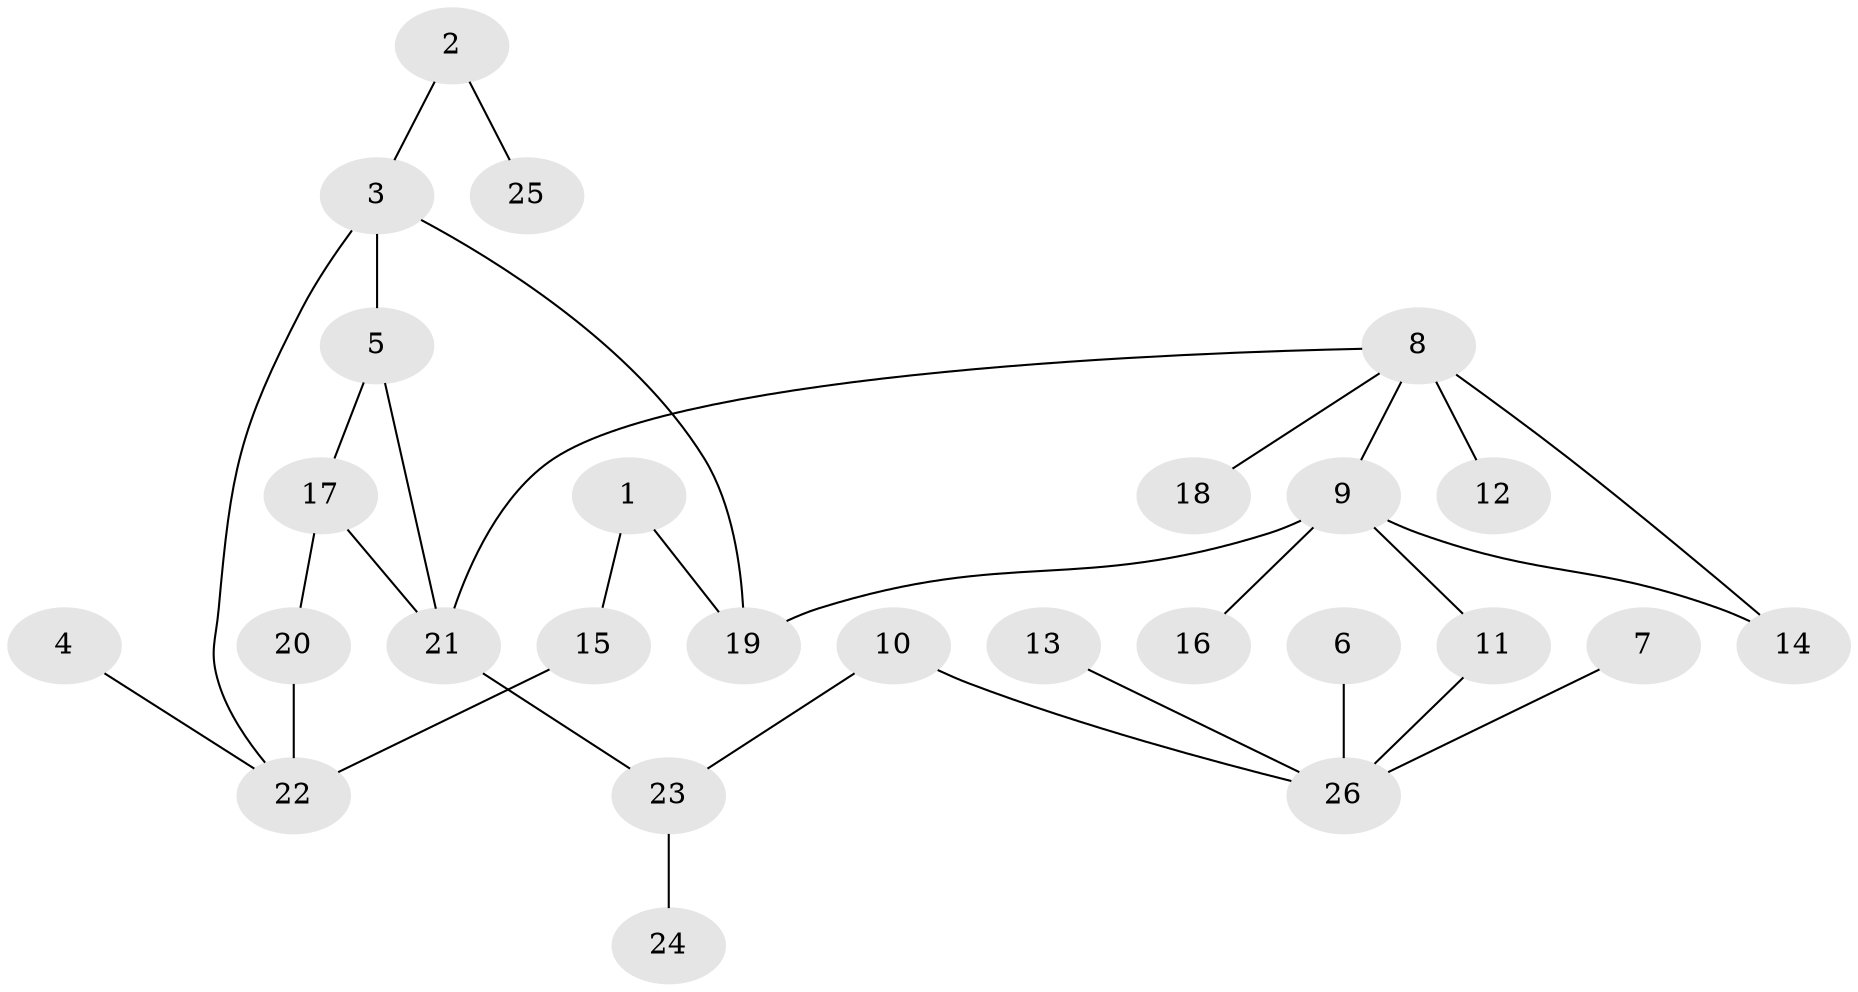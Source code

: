// original degree distribution, {2: 0.25, 6: 0.047619047619047616, 5: 0.05952380952380952, 4: 0.05952380952380952, 3: 0.14285714285714285, 1: 0.44047619047619047}
// Generated by graph-tools (version 1.1) at 2025/36/03/04/25 23:36:08]
// undirected, 26 vertices, 31 edges
graph export_dot {
  node [color=gray90,style=filled];
  1;
  2;
  3;
  4;
  5;
  6;
  7;
  8;
  9;
  10;
  11;
  12;
  13;
  14;
  15;
  16;
  17;
  18;
  19;
  20;
  21;
  22;
  23;
  24;
  25;
  26;
  1 -- 15 [weight=1.0];
  1 -- 19 [weight=1.0];
  2 -- 3 [weight=1.0];
  2 -- 25 [weight=1.0];
  3 -- 5 [weight=1.0];
  3 -- 19 [weight=1.0];
  3 -- 22 [weight=1.0];
  4 -- 22 [weight=1.0];
  5 -- 17 [weight=1.0];
  5 -- 21 [weight=1.0];
  6 -- 26 [weight=1.0];
  7 -- 26 [weight=1.0];
  8 -- 9 [weight=1.0];
  8 -- 12 [weight=2.0];
  8 -- 14 [weight=1.0];
  8 -- 18 [weight=1.0];
  8 -- 21 [weight=1.0];
  9 -- 11 [weight=1.0];
  9 -- 14 [weight=1.0];
  9 -- 16 [weight=1.0];
  9 -- 19 [weight=1.0];
  10 -- 23 [weight=1.0];
  10 -- 26 [weight=1.0];
  11 -- 26 [weight=1.0];
  13 -- 26 [weight=1.0];
  15 -- 22 [weight=1.0];
  17 -- 20 [weight=1.0];
  17 -- 21 [weight=1.0];
  20 -- 22 [weight=2.0];
  21 -- 23 [weight=1.0];
  23 -- 24 [weight=1.0];
}
